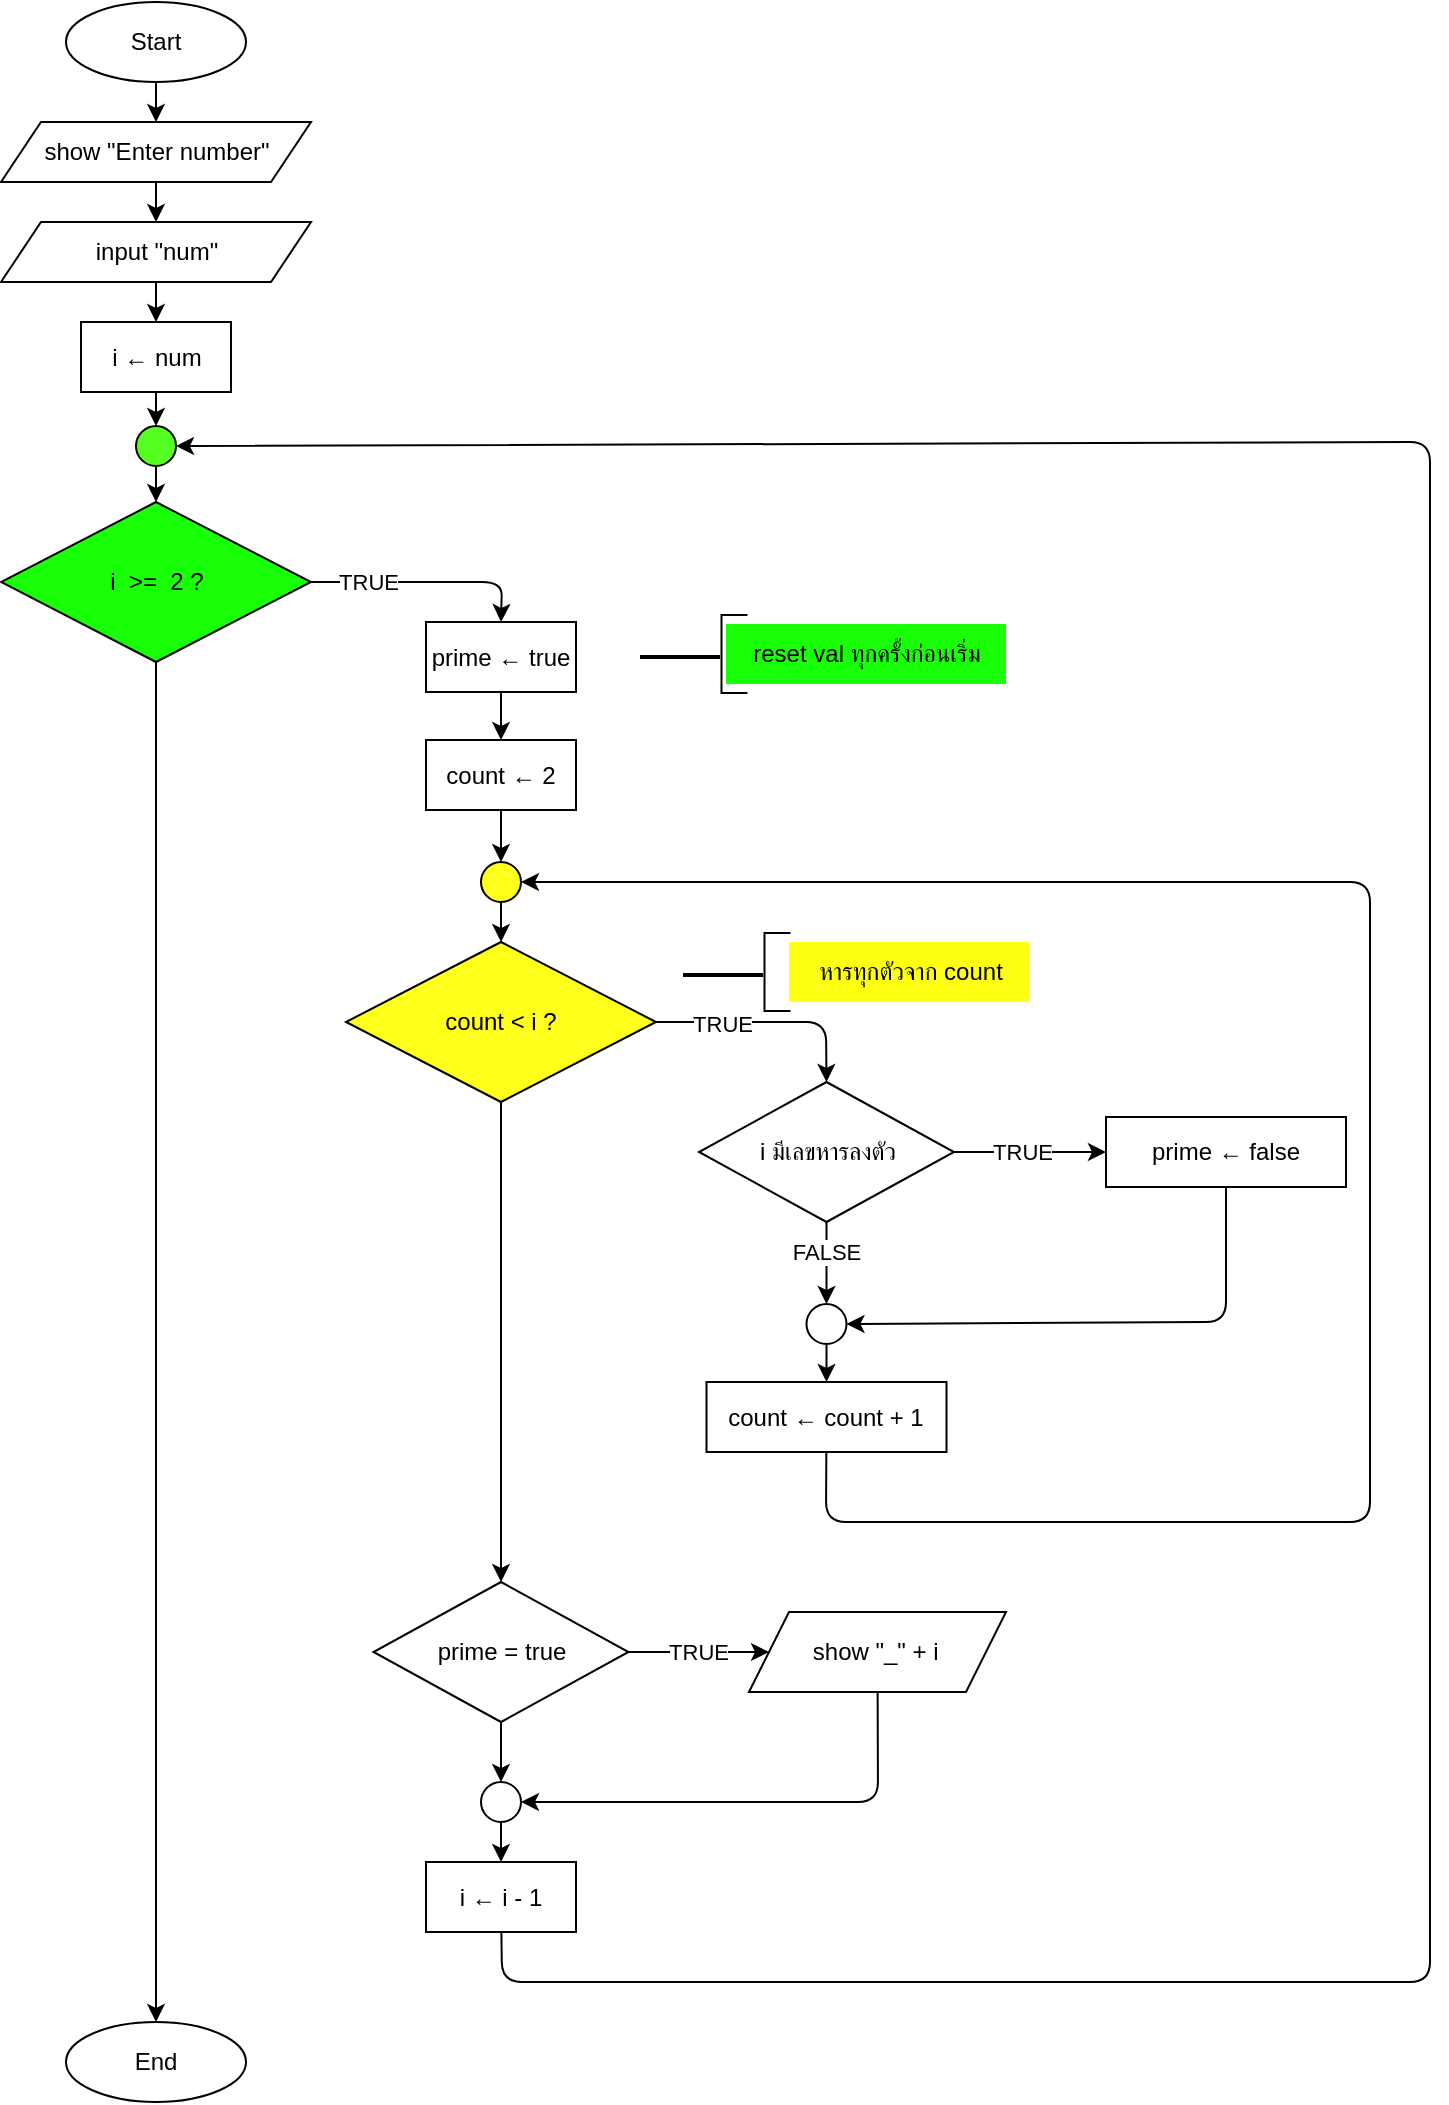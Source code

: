 <mxfile>
    <diagram id="975NU22VggkNSPgWLNZJ" name="Page-1">
        <mxGraphModel dx="2105" dy="862" grid="1" gridSize="10" guides="1" tooltips="1" connect="1" arrows="1" fold="1" page="1" pageScale="1" pageWidth="850" pageHeight="1100" math="0" shadow="0">
            <root>
                <mxCell id="0"/>
                <mxCell id="1" parent="0"/>
                <mxCell id="5" value="" style="edgeStyle=none;html=1;" parent="1" source="2" target="4" edge="1">
                    <mxGeometry relative="1" as="geometry"/>
                </mxCell>
                <mxCell id="2" value="Start" style="ellipse;whiteSpace=wrap;html=1;" parent="1" vertex="1">
                    <mxGeometry x="78" y="40" width="90" height="40" as="geometry"/>
                </mxCell>
                <mxCell id="8" value="" style="edgeStyle=none;html=1;" parent="1" source="4" target="6" edge="1">
                    <mxGeometry relative="1" as="geometry"/>
                </mxCell>
                <mxCell id="4" value="show &quot;Enter number&quot;" style="shape=parallelogram;perimeter=parallelogramPerimeter;whiteSpace=wrap;html=1;fixedSize=1;" parent="1" vertex="1">
                    <mxGeometry x="45.5" y="100" width="155" height="30" as="geometry"/>
                </mxCell>
                <mxCell id="15" value="" style="edgeStyle=none;html=1;" parent="1" source="6" target="14" edge="1">
                    <mxGeometry relative="1" as="geometry"/>
                </mxCell>
                <mxCell id="6" value="input &quot;num&quot;" style="shape=parallelogram;perimeter=parallelogramPerimeter;whiteSpace=wrap;html=1;fixedSize=1;" parent="1" vertex="1">
                    <mxGeometry x="45.5" y="150" width="155" height="30" as="geometry"/>
                </mxCell>
                <mxCell id="20" value="" style="edgeStyle=none;html=1;" parent="1" source="14" target="18" edge="1">
                    <mxGeometry relative="1" as="geometry"/>
                </mxCell>
                <mxCell id="14" value="i ← num" style="whiteSpace=wrap;html=1;" parent="1" vertex="1">
                    <mxGeometry x="85.5" y="200" width="75" height="35" as="geometry"/>
                </mxCell>
                <mxCell id="23" value="" style="edgeStyle=none;html=1;" parent="1" source="18" target="21" edge="1">
                    <mxGeometry relative="1" as="geometry"/>
                </mxCell>
                <mxCell id="18" value="" style="ellipse;whiteSpace=wrap;html=1;aspect=fixed;fillColor=#54FF21;" parent="1" vertex="1">
                    <mxGeometry x="113" y="252" width="20" height="20" as="geometry"/>
                </mxCell>
                <mxCell id="25" value="" style="edgeStyle=none;html=1;entryX=0.5;entryY=0;entryDx=0;entryDy=0;" parent="1" source="21" target="24" edge="1">
                    <mxGeometry relative="1" as="geometry">
                        <Array as="points">
                            <mxPoint x="296" y="330"/>
                        </Array>
                    </mxGeometry>
                </mxCell>
                <mxCell id="26" value="TRUE" style="edgeLabel;html=1;align=center;verticalAlign=middle;resizable=0;points=[];" parent="25" vertex="1" connectable="0">
                    <mxGeometry x="-0.514" relative="1" as="geometry">
                        <mxPoint as="offset"/>
                    </mxGeometry>
                </mxCell>
                <mxCell id="78" style="edgeStyle=none;html=1;entryX=0.5;entryY=0;entryDx=0;entryDy=0;" edge="1" parent="1" source="21" target="79">
                    <mxGeometry relative="1" as="geometry">
                        <mxPoint x="123" y="1080" as="targetPoint"/>
                    </mxGeometry>
                </mxCell>
                <mxCell id="21" value="i&amp;nbsp; &amp;gt;=&amp;nbsp; 2 ?" style="rhombus;whiteSpace=wrap;html=1;fillColor=#18FF07;" parent="1" vertex="1">
                    <mxGeometry x="45.5" y="290" width="155" height="80" as="geometry"/>
                </mxCell>
                <mxCell id="40" value="" style="edgeStyle=none;html=1;" parent="1" source="24" target="27" edge="1">
                    <mxGeometry relative="1" as="geometry"/>
                </mxCell>
                <mxCell id="24" value="prime ← true" style="whiteSpace=wrap;html=1;" parent="1" vertex="1">
                    <mxGeometry x="258" y="350" width="75" height="35" as="geometry"/>
                </mxCell>
                <mxCell id="42" style="edgeStyle=none;html=1;entryX=0.5;entryY=0;entryDx=0;entryDy=0;" parent="1" source="27" target="41" edge="1">
                    <mxGeometry relative="1" as="geometry"/>
                </mxCell>
                <mxCell id="27" value="count ← 2" style="whiteSpace=wrap;html=1;" parent="1" vertex="1">
                    <mxGeometry x="258" y="409" width="75" height="35" as="geometry"/>
                </mxCell>
                <mxCell id="35" value="" style="shape=partialRectangle;whiteSpace=wrap;html=1;bottom=1;right=1;left=1;top=0;fillColor=none;routingCenterX=-0.5;rotation=90;" parent="1" vertex="1">
                    <mxGeometry x="392.5" y="359.75" width="39" height="12.5" as="geometry"/>
                </mxCell>
                <mxCell id="38" value="" style="line;strokeWidth=2;html=1;" parent="1" vertex="1">
                    <mxGeometry x="365" y="362.5" width="40" height="10" as="geometry"/>
                </mxCell>
                <mxCell id="39" value="reset val ทุกครั้งก่อนเริ่ม" style="text;html=1;align=center;verticalAlign=middle;resizable=0;points=[];autosize=1;strokeColor=none;fillColor=#18FF07;" parent="1" vertex="1">
                    <mxGeometry x="408" y="351" width="140" height="30" as="geometry"/>
                </mxCell>
                <mxCell id="44" value="" style="edgeStyle=none;html=1;" parent="1" source="41" target="43" edge="1">
                    <mxGeometry relative="1" as="geometry"/>
                </mxCell>
                <mxCell id="41" value="" style="ellipse;whiteSpace=wrap;html=1;aspect=fixed;fillColor=#FFFF1C;" parent="1" vertex="1">
                    <mxGeometry x="285.5" y="470" width="20" height="20" as="geometry"/>
                </mxCell>
                <mxCell id="64" style="edgeStyle=none;html=1;entryX=0.5;entryY=0;entryDx=0;entryDy=0;" parent="1" source="43" target="65" edge="1">
                    <mxGeometry relative="1" as="geometry">
                        <mxPoint x="295.5" y="830" as="targetPoint"/>
                    </mxGeometry>
                </mxCell>
                <mxCell id="43" value="count &amp;lt; i ?" style="rhombus;whiteSpace=wrap;html=1;fillColor=#FFFF1C;" parent="1" vertex="1">
                    <mxGeometry x="218" y="510" width="155" height="80" as="geometry"/>
                </mxCell>
                <mxCell id="45" value="" style="shape=partialRectangle;whiteSpace=wrap;html=1;bottom=1;right=1;left=1;top=0;fillColor=none;routingCenterX=-0.5;rotation=90;" parent="1" vertex="1">
                    <mxGeometry x="414" y="518.75" width="39" height="12.5" as="geometry"/>
                </mxCell>
                <mxCell id="46" value="" style="line;strokeWidth=2;html=1;" parent="1" vertex="1">
                    <mxGeometry x="386.5" y="521.5" width="40" height="10" as="geometry"/>
                </mxCell>
                <mxCell id="47" value="หารทุกตัวจาก count" style="text;html=1;align=center;verticalAlign=middle;resizable=0;points=[];autosize=1;strokeColor=none;fillColor=#FFFF11;" parent="1" vertex="1">
                    <mxGeometry x="439.5" y="510" width="120" height="30" as="geometry"/>
                </mxCell>
                <mxCell id="53" value="" style="edgeStyle=none;html=1;" parent="1" source="49" target="52" edge="1">
                    <mxGeometry relative="1" as="geometry"/>
                </mxCell>
                <mxCell id="54" value="TRUE" style="edgeLabel;html=1;align=center;verticalAlign=middle;resizable=0;points=[];" parent="53" vertex="1" connectable="0">
                    <mxGeometry x="-0.121" relative="1" as="geometry">
                        <mxPoint as="offset"/>
                    </mxGeometry>
                </mxCell>
                <mxCell id="49" value="i มีเลขหารลงตัว" style="rhombus;whiteSpace=wrap;html=1;" parent="1" vertex="1">
                    <mxGeometry x="394.5" y="580" width="127.5" height="70" as="geometry"/>
                </mxCell>
                <mxCell id="50" style="edgeStyle=none;html=1;entryX=0.5;entryY=0;entryDx=0;entryDy=0;" parent="1" source="43" target="49" edge="1">
                    <mxGeometry relative="1" as="geometry">
                        <Array as="points">
                            <mxPoint x="458" y="550"/>
                        </Array>
                    </mxGeometry>
                </mxCell>
                <mxCell id="51" value="TRUE" style="edgeLabel;html=1;align=center;verticalAlign=middle;resizable=0;points=[];" parent="50" vertex="1" connectable="0">
                    <mxGeometry x="-0.425" y="-1" relative="1" as="geometry">
                        <mxPoint as="offset"/>
                    </mxGeometry>
                </mxCell>
                <mxCell id="59" style="edgeStyle=none;html=1;entryX=1;entryY=0.5;entryDx=0;entryDy=0;" parent="1" source="52" target="56" edge="1">
                    <mxGeometry relative="1" as="geometry">
                        <Array as="points">
                            <mxPoint x="658" y="700"/>
                        </Array>
                    </mxGeometry>
                </mxCell>
                <mxCell id="52" value="prime ← false" style="whiteSpace=wrap;html=1;" parent="1" vertex="1">
                    <mxGeometry x="598" y="597.5" width="120" height="35" as="geometry"/>
                </mxCell>
                <mxCell id="61" value="" style="edgeStyle=none;html=1;" parent="1" source="56" target="60" edge="1">
                    <mxGeometry relative="1" as="geometry"/>
                </mxCell>
                <mxCell id="56" value="" style="ellipse;whiteSpace=wrap;html=1;aspect=fixed;fillColor=#FFFFFF;" parent="1" vertex="1">
                    <mxGeometry x="448.25" y="691" width="20" height="20" as="geometry"/>
                </mxCell>
                <mxCell id="57" style="edgeStyle=none;html=1;entryX=0.5;entryY=0;entryDx=0;entryDy=0;" parent="1" source="49" target="56" edge="1">
                    <mxGeometry relative="1" as="geometry"/>
                </mxCell>
                <mxCell id="58" value="FALSE" style="edgeLabel;html=1;align=center;verticalAlign=middle;resizable=0;points=[];" parent="57" vertex="1" connectable="0">
                    <mxGeometry x="-0.28" y="-1" relative="1" as="geometry">
                        <mxPoint as="offset"/>
                    </mxGeometry>
                </mxCell>
                <mxCell id="63" style="edgeStyle=none;html=1;entryX=1;entryY=0.5;entryDx=0;entryDy=0;" parent="1" source="60" target="41" edge="1">
                    <mxGeometry relative="1" as="geometry">
                        <mxPoint x="740" y="240" as="targetPoint"/>
                        <Array as="points">
                            <mxPoint x="458" y="800"/>
                            <mxPoint x="730" y="800"/>
                            <mxPoint x="730" y="480"/>
                        </Array>
                    </mxGeometry>
                </mxCell>
                <mxCell id="60" value="count ← count + 1" style="whiteSpace=wrap;html=1;" parent="1" vertex="1">
                    <mxGeometry x="398.25" y="730" width="120" height="35" as="geometry"/>
                </mxCell>
                <mxCell id="67" style="edgeStyle=none;html=1;entryX=0;entryY=0.5;entryDx=0;entryDy=0;" parent="1" source="65" target="69" edge="1">
                    <mxGeometry relative="1" as="geometry">
                        <mxPoint x="425" y="865" as="targetPoint"/>
                    </mxGeometry>
                </mxCell>
                <mxCell id="68" value="TRUE" style="edgeLabel;html=1;align=center;verticalAlign=middle;resizable=0;points=[];" parent="67" vertex="1" connectable="0">
                    <mxGeometry x="-0.269" y="-1" relative="1" as="geometry">
                        <mxPoint x="9" y="-1" as="offset"/>
                    </mxGeometry>
                </mxCell>
                <mxCell id="72" style="edgeStyle=none;html=1;entryX=0.5;entryY=0;entryDx=0;entryDy=0;" edge="1" parent="1" source="65" target="71">
                    <mxGeometry relative="1" as="geometry"/>
                </mxCell>
                <mxCell id="65" value="prime = true" style="rhombus;whiteSpace=wrap;html=1;" parent="1" vertex="1">
                    <mxGeometry x="231.75" y="830" width="127.5" height="70" as="geometry"/>
                </mxCell>
                <mxCell id="73" style="edgeStyle=none;html=1;entryX=1;entryY=0.5;entryDx=0;entryDy=0;" edge="1" parent="1" source="69" target="71">
                    <mxGeometry relative="1" as="geometry">
                        <Array as="points">
                            <mxPoint x="484" y="940"/>
                        </Array>
                    </mxGeometry>
                </mxCell>
                <mxCell id="69" value="show &quot;_&quot; + i&amp;nbsp;" style="shape=parallelogram;perimeter=parallelogramPerimeter;whiteSpace=wrap;html=1;fixedSize=1;" vertex="1" parent="1">
                    <mxGeometry x="419.5" y="845" width="128.5" height="40" as="geometry"/>
                </mxCell>
                <mxCell id="76" style="edgeStyle=none;html=1;entryX=0.5;entryY=0;entryDx=0;entryDy=0;" edge="1" parent="1" source="71" target="74">
                    <mxGeometry relative="1" as="geometry"/>
                </mxCell>
                <mxCell id="71" value="" style="ellipse;whiteSpace=wrap;html=1;aspect=fixed;fillColor=#FFFFFF;" vertex="1" parent="1">
                    <mxGeometry x="285.5" y="930" width="20" height="20" as="geometry"/>
                </mxCell>
                <mxCell id="77" style="edgeStyle=none;html=1;entryX=1;entryY=0.5;entryDx=0;entryDy=0;" edge="1" parent="1" source="74" target="18">
                    <mxGeometry relative="1" as="geometry">
                        <mxPoint x="760" y="130" as="targetPoint"/>
                        <Array as="points">
                            <mxPoint x="296" y="1030"/>
                            <mxPoint x="760" y="1030"/>
                            <mxPoint x="760" y="260"/>
                        </Array>
                    </mxGeometry>
                </mxCell>
                <mxCell id="74" value="i ← i - 1" style="whiteSpace=wrap;html=1;" vertex="1" parent="1">
                    <mxGeometry x="258" y="970" width="75" height="35" as="geometry"/>
                </mxCell>
                <mxCell id="79" value="End" style="ellipse;whiteSpace=wrap;html=1;" vertex="1" parent="1">
                    <mxGeometry x="78" y="1050" width="90" height="40" as="geometry"/>
                </mxCell>
            </root>
        </mxGraphModel>
    </diagram>
</mxfile>